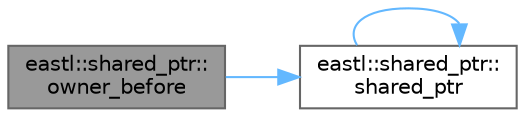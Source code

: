 digraph "eastl::shared_ptr::owner_before"
{
 // LATEX_PDF_SIZE
  bgcolor="transparent";
  edge [fontname=Helvetica,fontsize=10,labelfontname=Helvetica,labelfontsize=10];
  node [fontname=Helvetica,fontsize=10,shape=box,height=0.2,width=0.4];
  rankdir="LR";
  Node1 [id="Node000001",label="eastl::shared_ptr::\lowner_before",height=0.2,width=0.4,color="gray40", fillcolor="grey60", style="filled", fontcolor="black",tooltip=" "];
  Node1 -> Node2 [id="edge3_Node000001_Node000002",color="steelblue1",style="solid",tooltip=" "];
  Node2 [id="Node000002",label="eastl::shared_ptr::\lshared_ptr",height=0.2,width=0.4,color="grey40", fillcolor="white", style="filled",URL="$classeastl_1_1shared__ptr.html#ab2104fa6e839672da3c30400e8325e52",tooltip=" "];
  Node2 -> Node2 [id="edge4_Node000002_Node000002",color="steelblue1",style="solid",tooltip=" "];
}
